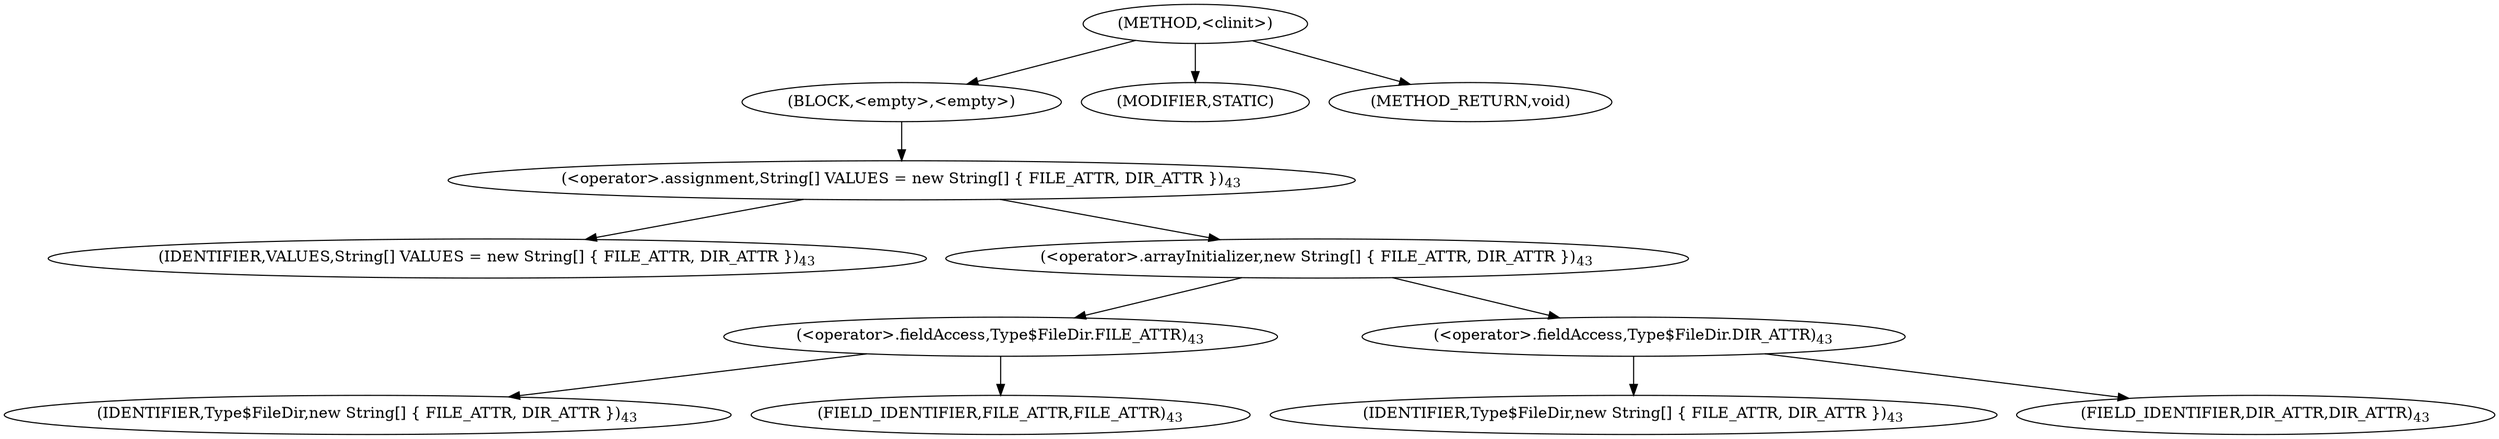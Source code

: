 digraph "&lt;clinit&gt;" {  
"66" [label = <(METHOD,&lt;clinit&gt;)> ]
"67" [label = <(BLOCK,&lt;empty&gt;,&lt;empty&gt;)> ]
"68" [label = <(&lt;operator&gt;.assignment,String[] VALUES = new String[] { FILE_ATTR, DIR_ATTR })<SUB>43</SUB>> ]
"69" [label = <(IDENTIFIER,VALUES,String[] VALUES = new String[] { FILE_ATTR, DIR_ATTR })<SUB>43</SUB>> ]
"70" [label = <(&lt;operator&gt;.arrayInitializer,new String[] { FILE_ATTR, DIR_ATTR })<SUB>43</SUB>> ]
"71" [label = <(&lt;operator&gt;.fieldAccess,Type$FileDir.FILE_ATTR)<SUB>43</SUB>> ]
"72" [label = <(IDENTIFIER,Type$FileDir,new String[] { FILE_ATTR, DIR_ATTR })<SUB>43</SUB>> ]
"73" [label = <(FIELD_IDENTIFIER,FILE_ATTR,FILE_ATTR)<SUB>43</SUB>> ]
"74" [label = <(&lt;operator&gt;.fieldAccess,Type$FileDir.DIR_ATTR)<SUB>43</SUB>> ]
"75" [label = <(IDENTIFIER,Type$FileDir,new String[] { FILE_ATTR, DIR_ATTR })<SUB>43</SUB>> ]
"76" [label = <(FIELD_IDENTIFIER,DIR_ATTR,DIR_ATTR)<SUB>43</SUB>> ]
"77" [label = <(MODIFIER,STATIC)> ]
"78" [label = <(METHOD_RETURN,void)> ]
  "66" -> "67" 
  "66" -> "77" 
  "66" -> "78" 
  "67" -> "68" 
  "68" -> "69" 
  "68" -> "70" 
  "70" -> "71" 
  "70" -> "74" 
  "71" -> "72" 
  "71" -> "73" 
  "74" -> "75" 
  "74" -> "76" 
}
